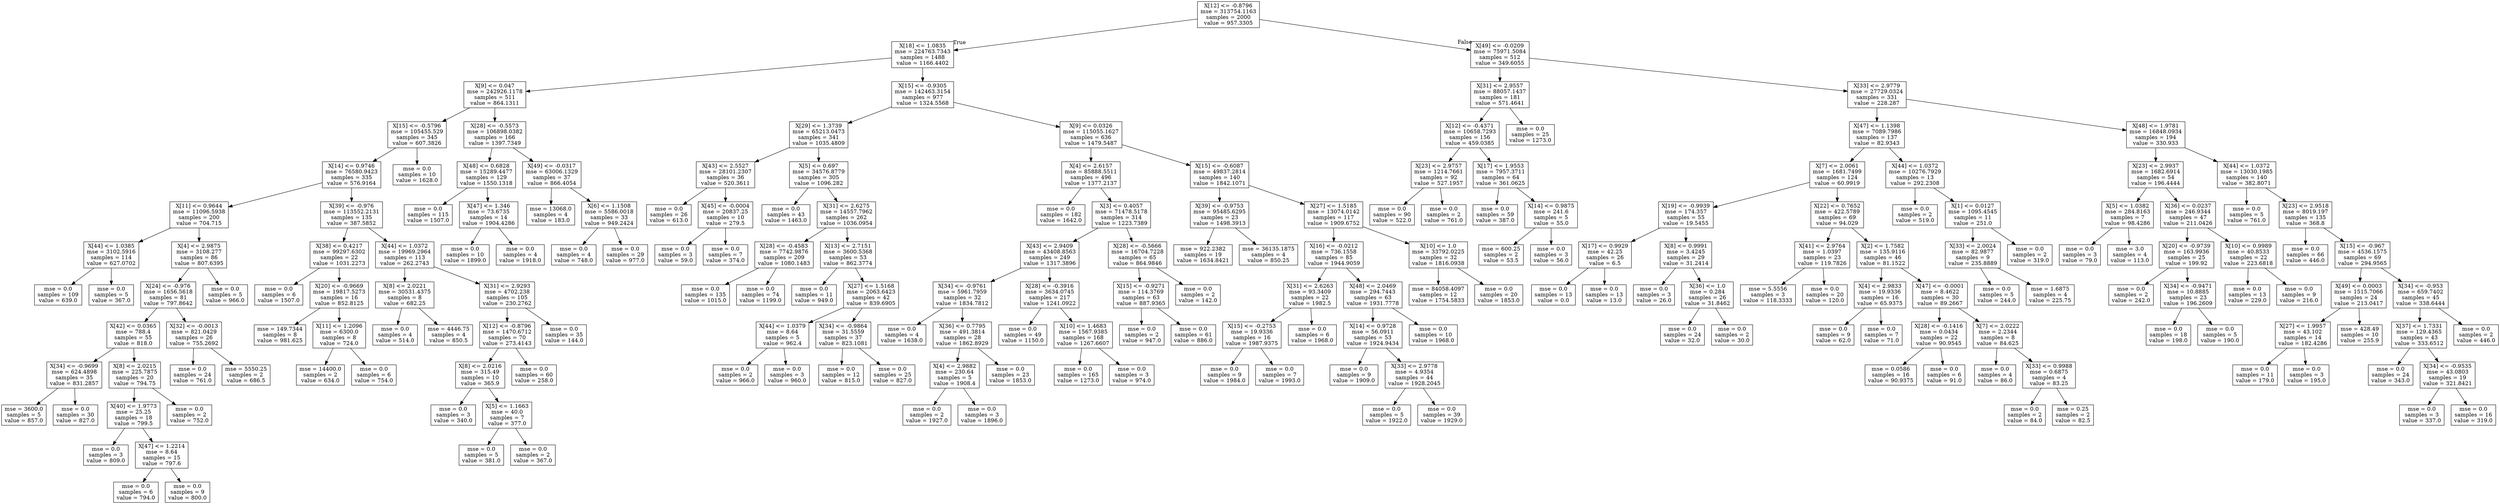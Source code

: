 digraph Tree {
node [shape=box] ;
0 [label="X[12] <= -0.8796\nmse = 313754.1163\nsamples = 2000\nvalue = 957.3305"] ;
1 [label="X[18] <= 1.0835\nmse = 224763.7343\nsamples = 1488\nvalue = 1166.4402"] ;
0 -> 1 [labeldistance=2.5, labelangle=45, headlabel="True"] ;
2 [label="X[9] <= 0.047\nmse = 242926.1178\nsamples = 511\nvalue = 864.1311"] ;
1 -> 2 ;
3 [label="X[15] <= -0.5796\nmse = 105455.529\nsamples = 345\nvalue = 607.3826"] ;
2 -> 3 ;
4 [label="X[14] <= 0.9746\nmse = 76580.9423\nsamples = 335\nvalue = 576.9164"] ;
3 -> 4 ;
5 [label="X[11] <= 0.9644\nmse = 11096.5938\nsamples = 200\nvalue = 704.715"] ;
4 -> 5 ;
6 [label="X[44] <= 1.0385\nmse = 3102.5916\nsamples = 114\nvalue = 627.0702"] ;
5 -> 6 ;
7 [label="mse = 0.0\nsamples = 109\nvalue = 639.0"] ;
6 -> 7 ;
8 [label="mse = 0.0\nsamples = 5\nvalue = 367.0"] ;
6 -> 8 ;
9 [label="X[4] <= 2.9875\nmse = 3108.277\nsamples = 86\nvalue = 807.6395"] ;
5 -> 9 ;
10 [label="X[24] <= -0.976\nmse = 1656.5618\nsamples = 81\nvalue = 797.8642"] ;
9 -> 10 ;
11 [label="X[42] <= 0.0365\nmse = 788.4\nsamples = 55\nvalue = 818.0"] ;
10 -> 11 ;
12 [label="X[34] <= -0.9699\nmse = 624.4898\nsamples = 35\nvalue = 831.2857"] ;
11 -> 12 ;
13 [label="mse = 3600.0\nsamples = 5\nvalue = 857.0"] ;
12 -> 13 ;
14 [label="mse = 0.0\nsamples = 30\nvalue = 827.0"] ;
12 -> 14 ;
15 [label="X[8] <= 2.0215\nmse = 225.7875\nsamples = 20\nvalue = 794.75"] ;
11 -> 15 ;
16 [label="X[40] <= 1.9773\nmse = 25.25\nsamples = 18\nvalue = 799.5"] ;
15 -> 16 ;
17 [label="mse = 0.0\nsamples = 3\nvalue = 809.0"] ;
16 -> 17 ;
18 [label="X[47] <= 1.2214\nmse = 8.64\nsamples = 15\nvalue = 797.6"] ;
16 -> 18 ;
19 [label="mse = 0.0\nsamples = 6\nvalue = 794.0"] ;
18 -> 19 ;
20 [label="mse = 0.0\nsamples = 9\nvalue = 800.0"] ;
18 -> 20 ;
21 [label="mse = 0.0\nsamples = 2\nvalue = 752.0"] ;
15 -> 21 ;
22 [label="X[32] <= -0.0013\nmse = 821.0429\nsamples = 26\nvalue = 755.2692"] ;
10 -> 22 ;
23 [label="mse = 0.0\nsamples = 24\nvalue = 761.0"] ;
22 -> 23 ;
24 [label="mse = 5550.25\nsamples = 2\nvalue = 686.5"] ;
22 -> 24 ;
25 [label="mse = 0.0\nsamples = 5\nvalue = 966.0"] ;
9 -> 25 ;
26 [label="X[39] <= -0.976\nmse = 113552.2131\nsamples = 135\nvalue = 387.5852"] ;
4 -> 26 ;
27 [label="X[38] <= 0.4217\nmse = 99297.6302\nsamples = 22\nvalue = 1031.2273"] ;
26 -> 27 ;
28 [label="mse = 0.0\nsamples = 6\nvalue = 1507.0"] ;
27 -> 28 ;
29 [label="X[20] <= -0.9669\nmse = 19817.5273\nsamples = 16\nvalue = 852.8125"] ;
27 -> 29 ;
30 [label="mse = 149.7344\nsamples = 8\nvalue = 981.625"] ;
29 -> 30 ;
31 [label="X[11] <= 1.2096\nmse = 6300.0\nsamples = 8\nvalue = 724.0"] ;
29 -> 31 ;
32 [label="mse = 14400.0\nsamples = 2\nvalue = 634.0"] ;
31 -> 32 ;
33 [label="mse = 0.0\nsamples = 6\nvalue = 754.0"] ;
31 -> 33 ;
34 [label="X[44] <= 1.0372\nmse = 19969.2964\nsamples = 113\nvalue = 262.2743"] ;
26 -> 34 ;
35 [label="X[8] <= 2.0221\nmse = 30531.4375\nsamples = 8\nvalue = 682.25"] ;
34 -> 35 ;
36 [label="mse = 0.0\nsamples = 4\nvalue = 514.0"] ;
35 -> 36 ;
37 [label="mse = 4446.75\nsamples = 4\nvalue = 850.5"] ;
35 -> 37 ;
38 [label="X[31] <= 2.9293\nmse = 4702.238\nsamples = 105\nvalue = 230.2762"] ;
34 -> 38 ;
39 [label="X[12] <= -0.8796\nmse = 1470.6712\nsamples = 70\nvalue = 273.4143"] ;
38 -> 39 ;
40 [label="X[8] <= 2.0216\nmse = 315.49\nsamples = 10\nvalue = 365.9"] ;
39 -> 40 ;
41 [label="mse = 0.0\nsamples = 3\nvalue = 340.0"] ;
40 -> 41 ;
42 [label="X[5] <= 1.1663\nmse = 40.0\nsamples = 7\nvalue = 377.0"] ;
40 -> 42 ;
43 [label="mse = 0.0\nsamples = 5\nvalue = 381.0"] ;
42 -> 43 ;
44 [label="mse = 0.0\nsamples = 2\nvalue = 367.0"] ;
42 -> 44 ;
45 [label="mse = 0.0\nsamples = 60\nvalue = 258.0"] ;
39 -> 45 ;
46 [label="mse = 0.0\nsamples = 35\nvalue = 144.0"] ;
38 -> 46 ;
47 [label="mse = 0.0\nsamples = 10\nvalue = 1628.0"] ;
3 -> 47 ;
48 [label="X[28] <= -0.5573\nmse = 106898.0382\nsamples = 166\nvalue = 1397.7349"] ;
2 -> 48 ;
49 [label="X[48] <= 0.6828\nmse = 15289.4477\nsamples = 129\nvalue = 1550.1318"] ;
48 -> 49 ;
50 [label="mse = 0.0\nsamples = 115\nvalue = 1507.0"] ;
49 -> 50 ;
51 [label="X[47] <= 1.346\nmse = 73.6735\nsamples = 14\nvalue = 1904.4286"] ;
49 -> 51 ;
52 [label="mse = 0.0\nsamples = 10\nvalue = 1899.0"] ;
51 -> 52 ;
53 [label="mse = 0.0\nsamples = 4\nvalue = 1918.0"] ;
51 -> 53 ;
54 [label="X[49] <= -0.0317\nmse = 63006.1329\nsamples = 37\nvalue = 866.4054"] ;
48 -> 54 ;
55 [label="mse = 13068.0\nsamples = 4\nvalue = 183.0"] ;
54 -> 55 ;
56 [label="X[6] <= 1.1508\nmse = 5586.0018\nsamples = 33\nvalue = 949.2424"] ;
54 -> 56 ;
57 [label="mse = 0.0\nsamples = 4\nvalue = 748.0"] ;
56 -> 57 ;
58 [label="mse = 0.0\nsamples = 29\nvalue = 977.0"] ;
56 -> 58 ;
59 [label="X[15] <= -0.9305\nmse = 142463.3154\nsamples = 977\nvalue = 1324.5568"] ;
1 -> 59 ;
60 [label="X[29] <= 1.3739\nmse = 65213.0473\nsamples = 341\nvalue = 1035.4809"] ;
59 -> 60 ;
61 [label="X[43] <= 2.5527\nmse = 28101.2307\nsamples = 36\nvalue = 520.3611"] ;
60 -> 61 ;
62 [label="mse = 0.0\nsamples = 26\nvalue = 613.0"] ;
61 -> 62 ;
63 [label="X[45] <= -0.0004\nmse = 20837.25\nsamples = 10\nvalue = 279.5"] ;
61 -> 63 ;
64 [label="mse = 0.0\nsamples = 3\nvalue = 59.0"] ;
63 -> 64 ;
65 [label="mse = 0.0\nsamples = 7\nvalue = 374.0"] ;
63 -> 65 ;
66 [label="X[5] <= 0.697\nmse = 34576.8779\nsamples = 305\nvalue = 1096.282"] ;
60 -> 66 ;
67 [label="mse = 0.0\nsamples = 43\nvalue = 1463.0"] ;
66 -> 67 ;
68 [label="X[31] <= 2.6275\nmse = 14557.7962\nsamples = 262\nvalue = 1036.0954"] ;
66 -> 68 ;
69 [label="X[28] <= -0.4583\nmse = 7742.9876\nsamples = 209\nvalue = 1080.1483"] ;
68 -> 69 ;
70 [label="mse = 0.0\nsamples = 135\nvalue = 1015.0"] ;
69 -> 70 ;
71 [label="mse = 0.0\nsamples = 74\nvalue = 1199.0"] ;
69 -> 71 ;
72 [label="X[13] <= 2.7151\nmse = 3600.5368\nsamples = 53\nvalue = 862.3774"] ;
68 -> 72 ;
73 [label="mse = 0.0\nsamples = 11\nvalue = 949.0"] ;
72 -> 73 ;
74 [label="X[27] <= 1.5168\nmse = 2063.6423\nsamples = 42\nvalue = 839.6905"] ;
72 -> 74 ;
75 [label="X[44] <= 1.0379\nmse = 8.64\nsamples = 5\nvalue = 962.4"] ;
74 -> 75 ;
76 [label="mse = 0.0\nsamples = 2\nvalue = 966.0"] ;
75 -> 76 ;
77 [label="mse = 0.0\nsamples = 3\nvalue = 960.0"] ;
75 -> 77 ;
78 [label="X[34] <= -0.9864\nmse = 31.5559\nsamples = 37\nvalue = 823.1081"] ;
74 -> 78 ;
79 [label="mse = 0.0\nsamples = 12\nvalue = 815.0"] ;
78 -> 79 ;
80 [label="mse = 0.0\nsamples = 25\nvalue = 827.0"] ;
78 -> 80 ;
81 [label="X[9] <= 0.0326\nmse = 115055.1627\nsamples = 636\nvalue = 1479.5487"] ;
59 -> 81 ;
82 [label="X[4] <= 2.6157\nmse = 85888.5511\nsamples = 496\nvalue = 1377.2137"] ;
81 -> 82 ;
83 [label="mse = 0.0\nsamples = 182\nvalue = 1642.0"] ;
82 -> 83 ;
84 [label="X[3] <= 0.4057\nmse = 71478.5178\nsamples = 314\nvalue = 1223.7389"] ;
82 -> 84 ;
85 [label="X[43] <= 2.9409\nmse = 43408.8563\nsamples = 249\nvalue = 1317.3896"] ;
84 -> 85 ;
86 [label="X[34] <= -0.9761\nmse = 5961.7959\nsamples = 32\nvalue = 1834.7812"] ;
85 -> 86 ;
87 [label="mse = 0.0\nsamples = 4\nvalue = 1638.0"] ;
86 -> 87 ;
88 [label="X[36] <= 0.7795\nmse = 491.3814\nsamples = 28\nvalue = 1862.8929"] ;
86 -> 88 ;
89 [label="X[4] <= 2.9882\nmse = 230.64\nsamples = 5\nvalue = 1908.4"] ;
88 -> 89 ;
90 [label="mse = 0.0\nsamples = 2\nvalue = 1927.0"] ;
89 -> 90 ;
91 [label="mse = 0.0\nsamples = 3\nvalue = 1896.0"] ;
89 -> 91 ;
92 [label="mse = 0.0\nsamples = 23\nvalue = 1853.0"] ;
88 -> 92 ;
93 [label="X[28] <= -0.3916\nmse = 3634.0745\nsamples = 217\nvalue = 1241.0922"] ;
85 -> 93 ;
94 [label="mse = 0.0\nsamples = 49\nvalue = 1150.0"] ;
93 -> 94 ;
95 [label="X[10] <= 1.4683\nmse = 1567.9385\nsamples = 168\nvalue = 1267.6607"] ;
93 -> 95 ;
96 [label="mse = 0.0\nsamples = 165\nvalue = 1273.0"] ;
95 -> 96 ;
97 [label="mse = 0.0\nsamples = 3\nvalue = 974.0"] ;
95 -> 97 ;
98 [label="X[28] <= -0.5666\nmse = 16704.7228\nsamples = 65\nvalue = 864.9846"] ;
84 -> 98 ;
99 [label="X[15] <= -0.9271\nmse = 114.3769\nsamples = 63\nvalue = 887.9365"] ;
98 -> 99 ;
100 [label="mse = 0.0\nsamples = 2\nvalue = 947.0"] ;
99 -> 100 ;
101 [label="mse = 0.0\nsamples = 61\nvalue = 886.0"] ;
99 -> 101 ;
102 [label="mse = 0.0\nsamples = 2\nvalue = 142.0"] ;
98 -> 102 ;
103 [label="X[15] <= -0.6087\nmse = 49837.2814\nsamples = 140\nvalue = 1842.1071"] ;
81 -> 103 ;
104 [label="X[39] <= -0.9753\nmse = 95485.6295\nsamples = 23\nvalue = 1498.3913"] ;
103 -> 104 ;
105 [label="mse = 922.2382\nsamples = 19\nvalue = 1634.8421"] ;
104 -> 105 ;
106 [label="mse = 36135.1875\nsamples = 4\nvalue = 850.25"] ;
104 -> 106 ;
107 [label="X[27] <= 1.5185\nmse = 13074.0142\nsamples = 117\nvalue = 1909.6752"] ;
103 -> 107 ;
108 [label="X[16] <= -0.0212\nmse = 736.1558\nsamples = 85\nvalue = 1944.9059"] ;
107 -> 108 ;
109 [label="X[31] <= 2.6263\nmse = 93.3409\nsamples = 22\nvalue = 1982.5"] ;
108 -> 109 ;
110 [label="X[15] <= -0.2753\nmse = 19.9336\nsamples = 16\nvalue = 1987.9375"] ;
109 -> 110 ;
111 [label="mse = 0.0\nsamples = 9\nvalue = 1984.0"] ;
110 -> 111 ;
112 [label="mse = 0.0\nsamples = 7\nvalue = 1993.0"] ;
110 -> 112 ;
113 [label="mse = 0.0\nsamples = 6\nvalue = 1968.0"] ;
109 -> 113 ;
114 [label="X[48] <= 2.0469\nmse = 294.7443\nsamples = 63\nvalue = 1931.7778"] ;
108 -> 114 ;
115 [label="X[14] <= 0.9728\nmse = 56.0911\nsamples = 53\nvalue = 1924.9434"] ;
114 -> 115 ;
116 [label="mse = 0.0\nsamples = 9\nvalue = 1909.0"] ;
115 -> 116 ;
117 [label="X[33] <= 2.9778\nmse = 4.9354\nsamples = 44\nvalue = 1928.2045"] ;
115 -> 117 ;
118 [label="mse = 0.0\nsamples = 5\nvalue = 1922.0"] ;
117 -> 118 ;
119 [label="mse = 0.0\nsamples = 39\nvalue = 1929.0"] ;
117 -> 119 ;
120 [label="mse = 0.0\nsamples = 10\nvalue = 1968.0"] ;
114 -> 120 ;
121 [label="X[10] <= 1.0\nmse = 33792.0225\nsamples = 32\nvalue = 1816.0938"] ;
107 -> 121 ;
122 [label="mse = 84058.4097\nsamples = 12\nvalue = 1754.5833"] ;
121 -> 122 ;
123 [label="mse = 0.0\nsamples = 20\nvalue = 1853.0"] ;
121 -> 123 ;
124 [label="X[49] <= -0.0209\nmse = 75971.5084\nsamples = 512\nvalue = 349.6055"] ;
0 -> 124 [labeldistance=2.5, labelangle=-45, headlabel="False"] ;
125 [label="X[31] <= 2.9557\nmse = 88057.1437\nsamples = 181\nvalue = 571.4641"] ;
124 -> 125 ;
126 [label="X[12] <= -0.4371\nmse = 10658.7293\nsamples = 156\nvalue = 459.0385"] ;
125 -> 126 ;
127 [label="X[23] <= 2.9757\nmse = 1214.7661\nsamples = 92\nvalue = 527.1957"] ;
126 -> 127 ;
128 [label="mse = 0.0\nsamples = 90\nvalue = 522.0"] ;
127 -> 128 ;
129 [label="mse = 0.0\nsamples = 2\nvalue = 761.0"] ;
127 -> 129 ;
130 [label="X[17] <= 1.9553\nmse = 7957.3711\nsamples = 64\nvalue = 361.0625"] ;
126 -> 130 ;
131 [label="mse = 0.0\nsamples = 59\nvalue = 387.0"] ;
130 -> 131 ;
132 [label="X[14] <= 0.9875\nmse = 241.6\nsamples = 5\nvalue = 55.0"] ;
130 -> 132 ;
133 [label="mse = 600.25\nsamples = 2\nvalue = 53.5"] ;
132 -> 133 ;
134 [label="mse = 0.0\nsamples = 3\nvalue = 56.0"] ;
132 -> 134 ;
135 [label="mse = 0.0\nsamples = 25\nvalue = 1273.0"] ;
125 -> 135 ;
136 [label="X[33] <= 2.9779\nmse = 27729.0324\nsamples = 331\nvalue = 228.287"] ;
124 -> 136 ;
137 [label="X[47] <= 1.1398\nmse = 7089.7986\nsamples = 137\nvalue = 82.9343"] ;
136 -> 137 ;
138 [label="X[7] <= 2.0061\nmse = 1681.7499\nsamples = 124\nvalue = 60.9919"] ;
137 -> 138 ;
139 [label="X[19] <= -0.9939\nmse = 174.357\nsamples = 55\nvalue = 19.5455"] ;
138 -> 139 ;
140 [label="X[17] <= 0.9929\nmse = 42.25\nsamples = 26\nvalue = 6.5"] ;
139 -> 140 ;
141 [label="mse = 0.0\nsamples = 13\nvalue = 0.0"] ;
140 -> 141 ;
142 [label="mse = 0.0\nsamples = 13\nvalue = 13.0"] ;
140 -> 142 ;
143 [label="X[8] <= 0.9991\nmse = 3.4245\nsamples = 29\nvalue = 31.2414"] ;
139 -> 143 ;
144 [label="mse = 0.0\nsamples = 3\nvalue = 26.0"] ;
143 -> 144 ;
145 [label="X[36] <= 1.0\nmse = 0.284\nsamples = 26\nvalue = 31.8462"] ;
143 -> 145 ;
146 [label="mse = 0.0\nsamples = 24\nvalue = 32.0"] ;
145 -> 146 ;
147 [label="mse = 0.0\nsamples = 2\nvalue = 30.0"] ;
145 -> 147 ;
148 [label="X[22] <= 0.7652\nmse = 422.5789\nsamples = 69\nvalue = 94.029"] ;
138 -> 148 ;
149 [label="X[41] <= 2.9764\nmse = 1.0397\nsamples = 23\nvalue = 119.7826"] ;
148 -> 149 ;
150 [label="mse = 5.5556\nsamples = 3\nvalue = 118.3333"] ;
149 -> 150 ;
151 [label="mse = 0.0\nsamples = 20\nvalue = 120.0"] ;
149 -> 151 ;
152 [label="X[2] <= 1.7582\nmse = 135.9116\nsamples = 46\nvalue = 81.1522"] ;
148 -> 152 ;
153 [label="X[4] <= 2.9833\nmse = 19.9336\nsamples = 16\nvalue = 65.9375"] ;
152 -> 153 ;
154 [label="mse = 0.0\nsamples = 9\nvalue = 62.0"] ;
153 -> 154 ;
155 [label="mse = 0.0\nsamples = 7\nvalue = 71.0"] ;
153 -> 155 ;
156 [label="X[47] <= -0.0001\nmse = 8.4622\nsamples = 30\nvalue = 89.2667"] ;
152 -> 156 ;
157 [label="X[28] <= -0.1416\nmse = 0.0434\nsamples = 22\nvalue = 90.9545"] ;
156 -> 157 ;
158 [label="mse = 0.0586\nsamples = 16\nvalue = 90.9375"] ;
157 -> 158 ;
159 [label="mse = 0.0\nsamples = 6\nvalue = 91.0"] ;
157 -> 159 ;
160 [label="X[7] <= 2.0222\nmse = 2.2344\nsamples = 8\nvalue = 84.625"] ;
156 -> 160 ;
161 [label="mse = 0.0\nsamples = 4\nvalue = 86.0"] ;
160 -> 161 ;
162 [label="X[33] <= 0.9988\nmse = 0.6875\nsamples = 4\nvalue = 83.25"] ;
160 -> 162 ;
163 [label="mse = 0.0\nsamples = 2\nvalue = 84.0"] ;
162 -> 163 ;
164 [label="mse = 0.25\nsamples = 2\nvalue = 82.5"] ;
162 -> 164 ;
165 [label="X[44] <= 1.0372\nmse = 10276.7929\nsamples = 13\nvalue = 292.2308"] ;
137 -> 165 ;
166 [label="mse = 0.0\nsamples = 2\nvalue = 519.0"] ;
165 -> 166 ;
167 [label="X[1] <= 0.0127\nmse = 1095.4545\nsamples = 11\nvalue = 251.0"] ;
165 -> 167 ;
168 [label="X[33] <= 2.0024\nmse = 82.9877\nsamples = 9\nvalue = 235.8889"] ;
167 -> 168 ;
169 [label="mse = 0.0\nsamples = 5\nvalue = 244.0"] ;
168 -> 169 ;
170 [label="mse = 1.6875\nsamples = 4\nvalue = 225.75"] ;
168 -> 170 ;
171 [label="mse = 0.0\nsamples = 2\nvalue = 319.0"] ;
167 -> 171 ;
172 [label="X[48] <= 1.9781\nmse = 16848.0934\nsamples = 194\nvalue = 330.933"] ;
136 -> 172 ;
173 [label="X[23] <= 2.9937\nmse = 1682.6914\nsamples = 54\nvalue = 196.4444"] ;
172 -> 173 ;
174 [label="X[5] <= 1.0382\nmse = 284.8163\nsamples = 7\nvalue = 98.4286"] ;
173 -> 174 ;
175 [label="mse = 0.0\nsamples = 3\nvalue = 79.0"] ;
174 -> 175 ;
176 [label="mse = 3.0\nsamples = 4\nvalue = 113.0"] ;
174 -> 176 ;
177 [label="X[36] <= 0.0237\nmse = 246.9344\nsamples = 47\nvalue = 211.0426"] ;
173 -> 177 ;
178 [label="X[20] <= -0.9739\nmse = 163.9936\nsamples = 25\nvalue = 199.92"] ;
177 -> 178 ;
179 [label="mse = 0.0\nsamples = 2\nvalue = 242.0"] ;
178 -> 179 ;
180 [label="X[34] <= -0.9471\nmse = 10.8885\nsamples = 23\nvalue = 196.2609"] ;
178 -> 180 ;
181 [label="mse = 0.0\nsamples = 18\nvalue = 198.0"] ;
180 -> 181 ;
182 [label="mse = 0.0\nsamples = 5\nvalue = 190.0"] ;
180 -> 182 ;
183 [label="X[10] <= 0.9989\nmse = 40.8533\nsamples = 22\nvalue = 223.6818"] ;
177 -> 183 ;
184 [label="mse = 0.0\nsamples = 13\nvalue = 229.0"] ;
183 -> 184 ;
185 [label="mse = 0.0\nsamples = 9\nvalue = 216.0"] ;
183 -> 185 ;
186 [label="X[44] <= 1.0372\nmse = 13030.1985\nsamples = 140\nvalue = 382.8071"] ;
172 -> 186 ;
187 [label="mse = 0.0\nsamples = 5\nvalue = 761.0"] ;
186 -> 187 ;
188 [label="X[23] <= 2.9518\nmse = 8019.197\nsamples = 135\nvalue = 368.8"] ;
186 -> 188 ;
189 [label="mse = 0.0\nsamples = 66\nvalue = 446.0"] ;
188 -> 189 ;
190 [label="X[15] <= -0.967\nmse = 4536.1575\nsamples = 69\nvalue = 294.9565"] ;
188 -> 190 ;
191 [label="X[49] <= 0.0003\nmse = 1515.7066\nsamples = 24\nvalue = 213.0417"] ;
190 -> 191 ;
192 [label="X[27] <= 1.9957\nmse = 43.102\nsamples = 14\nvalue = 182.4286"] ;
191 -> 192 ;
193 [label="mse = 0.0\nsamples = 11\nvalue = 179.0"] ;
192 -> 193 ;
194 [label="mse = 0.0\nsamples = 3\nvalue = 195.0"] ;
192 -> 194 ;
195 [label="mse = 428.49\nsamples = 10\nvalue = 255.9"] ;
191 -> 195 ;
196 [label="X[34] <= -0.953\nmse = 659.7402\nsamples = 45\nvalue = 338.6444"] ;
190 -> 196 ;
197 [label="X[37] <= 1.7331\nmse = 129.4365\nsamples = 43\nvalue = 333.6512"] ;
196 -> 197 ;
198 [label="mse = 0.0\nsamples = 24\nvalue = 343.0"] ;
197 -> 198 ;
199 [label="X[34] <= -0.9535\nmse = 43.0803\nsamples = 19\nvalue = 321.8421"] ;
197 -> 199 ;
200 [label="mse = 0.0\nsamples = 3\nvalue = 337.0"] ;
199 -> 200 ;
201 [label="mse = 0.0\nsamples = 16\nvalue = 319.0"] ;
199 -> 201 ;
202 [label="mse = 0.0\nsamples = 2\nvalue = 446.0"] ;
196 -> 202 ;
}